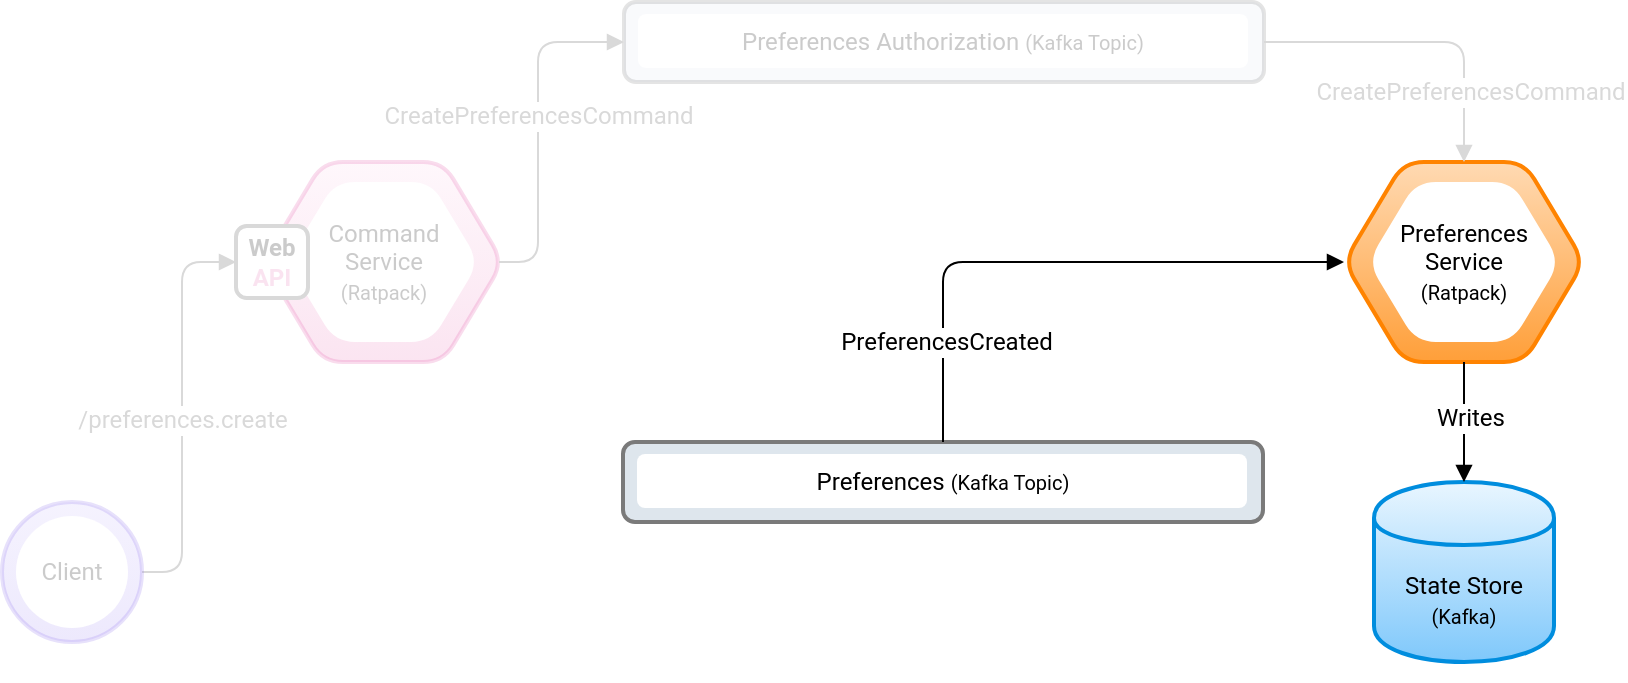 <mxfile version="12.6.5" type="device"><diagram id="gumVjUJAdA8jJtAWi2tG" name="Page-1"><mxGraphModel dx="946" dy="680" grid="1" gridSize="10" guides="1" tooltips="1" connect="1" arrows="1" fold="1" page="1" pageScale="1.1" pageWidth="827" pageHeight="1169" math="0" shadow="0" extFonts="Roboto^https://fonts.googleapis.com/css?family=Roboto"><root><mxCell id="0"/><mxCell id="1" parent="0"/><mxCell id="iTnnz1jXLDBbId_D0GkB-112" value="" style="shape=hexagon;perimeter=hexagonPerimeter2;whiteSpace=wrap;html=1;strokeWidth=2;fillColor=#FFDAB3;gradientColor=#FF9F39;rounded=1;comic=0;strokeColor=#ff8300;" parent="1" vertex="1"><mxGeometry x="701" y="140" width="120" height="100" as="geometry"/></mxCell><mxCell id="iTnnz1jXLDBbId_D0GkB-113" value="Preferences&lt;br&gt;Service&lt;br&gt;&lt;font style=&quot;font-size: 10px&quot;&gt;(Ratpack)&lt;/font&gt;" style="shape=hexagon;perimeter=hexagonPerimeter2;whiteSpace=wrap;html=1;strokeWidth=1;fillColor=#FFFFFF;gradientColor=#FFFFFF;dashed=1;fontFamily=Roboto;FType=g;rounded=1;comic=0;strokeColor=none;" parent="1" vertex="1"><mxGeometry x="713" y="150" width="96" height="80" as="geometry"/></mxCell><mxCell id="iTnnz1jXLDBbId_D0GkB-114" value="&lt;font face=&quot;Roboto&quot;&gt;State Store&lt;br&gt;&lt;font style=&quot;font-size: 10px&quot;&gt;(Kafka)&lt;/font&gt;&lt;/font&gt;" style="shape=cylinder;whiteSpace=wrap;html=1;boundedLbl=1;backgroundOutline=1;strokeWidth=2;fillColor=#E9F6FF;gradientColor=#7FC8FB;shadow=0;strokeColor=#008dde;" parent="1" vertex="1"><mxGeometry x="716" y="300" width="90" height="90" as="geometry"/></mxCell><mxCell id="iTnnz1jXLDBbId_D0GkB-117" style="edgeStyle=orthogonalEdgeStyle;rounded=0;orthogonalLoop=1;jettySize=auto;html=1;exitX=0.5;exitY=1;exitDx=0;exitDy=0;startArrow=block;startFill=1;endArrow=block;endFill=1;" parent="1" source="iTnnz1jXLDBbId_D0GkB-114" target="iTnnz1jXLDBbId_D0GkB-114" edge="1"><mxGeometry relative="1" as="geometry"/></mxCell><mxCell id="iTnnz1jXLDBbId_D0GkB-120" value="" style="shape=hexagon;perimeter=hexagonPerimeter2;whiteSpace=wrap;html=1;strokeWidth=2;fillColor=#FCD8ED;gradientColor=#EA7AB9;rounded=1;comic=0;strokeColor=#de53a3;textOpacity=20;opacity=20" parent="1" vertex="1"><mxGeometry x="160.5" y="140" width="120" height="100" as="geometry"/></mxCell><mxCell id="iTnnz1jXLDBbId_D0GkB-121" value="Command&lt;br&gt;Service&lt;br&gt;&lt;font style=&quot;font-size: 10px&quot;&gt;(Ratpack)&lt;/font&gt;" style="shape=hexagon;perimeter=hexagonPerimeter2;whiteSpace=wrap;html=1;strokeWidth=1;fillColor=#FFFFFF;gradientColor=#FFFFFF;dashed=1;fontFamily=Roboto;FType=g;rounded=1;comic=0;strokeColor=none;textOpacity=20;" parent="1" vertex="1"><mxGeometry x="172.5" y="150" width="96" height="80" as="geometry"/></mxCell><mxCell id="iTnnz1jXLDBbId_D0GkB-133" value="&lt;font face=&quot;Roboto&quot;&gt;&lt;b&gt;Web&lt;/b&gt;&lt;br&gt;&lt;font color=&quot;#ea7ab9&quot;&gt;&lt;b&gt;API&lt;/b&gt;&lt;/font&gt;&lt;/font&gt;" style="rounded=1;whiteSpace=wrap;html=1;shadow=0;comic=0;strokeWidth=2;fillColor=#FFF;gradientColor=none;textOpacity=20;strokeColor=#D9D9D9;" parent="1" vertex="1"><mxGeometry x="147" y="172" width="36" height="36" as="geometry"/></mxCell><mxCell id="iTnnz1jXLDBbId_D0GkB-136" value="" style="endArrow=none;html=1;entryX=1;entryY=0.5;entryDx=0;entryDy=0;endFill=0;exitX=0;exitY=0.5;exitDx=0;exitDy=0;edgeStyle=orthogonalEdgeStyle;startArrow=block;startFill=1;textOpacity=20;strokeColor=#D9D9D9;" parent="1" source="iTnnz1jXLDBbId_D0GkB-133" target="iTnnz1jXLDBbId_D0GkB-138" edge="1"><mxGeometry width="50" height="50" relative="1" as="geometry"><mxPoint x="121" y="430" as="sourcePoint"/><mxPoint x="171" y="380" as="targetPoint"/><Array as="points"><mxPoint x="120" y="190"/><mxPoint x="120" y="345"/></Array></mxGeometry></mxCell><mxCell id="iTnnz1jXLDBbId_D0GkB-137" value="&lt;font face=&quot;Roboto&quot; color=&quot;#d9d9d9&quot;&gt;/preferences.create&lt;/font&gt;" style="text;html=1;align=center;verticalAlign=middle;resizable=0;points=[];labelBackgroundColor=#ffffff;" parent="iTnnz1jXLDBbId_D0GkB-136" vertex="1" connectable="0"><mxGeometry x="-0.012" y="-2" relative="1" as="geometry"><mxPoint x="2" y="6" as="offset"/></mxGeometry></mxCell><mxCell id="iTnnz1jXLDBbId_D0GkB-138" value="" style="ellipse;whiteSpace=wrap;html=1;aspect=fixed;rounded=1;shadow=0;comic=0;strokeColor=#856aeb;strokeWidth=2;fillColor=#A590F3;gradientColor=#CDC1FB;gradientDirection=north;textOpacity=20;opacity=20" parent="1" vertex="1"><mxGeometry x="30" y="310" width="70" height="70" as="geometry"/></mxCell><mxCell id="iTnnz1jXLDBbId_D0GkB-139" value="&lt;font face=&quot;Roboto&quot;&gt;Client&lt;/font&gt;" style="ellipse;whiteSpace=wrap;html=1;aspect=fixed;rounded=1;shadow=0;comic=0;strokeColor=none;strokeWidth=1;fillColor=#FFF;gradientColor=none;textOpacity=20;" parent="1" vertex="1"><mxGeometry x="37" y="317" width="56" height="56" as="geometry"/></mxCell><mxCell id="AZfqSaY4zxA6dxe2oFzg-1" value="" style="rounded=1;whiteSpace=wrap;html=1;strokeWidth=2;fillColor=#DEE6ED;gradientColor=none;strokeColor=#7A7A7A;textOpacity=20;opacity=20" parent="1" vertex="1"><mxGeometry x="341" y="60" width="320" height="40" as="geometry"/></mxCell><mxCell id="AZfqSaY4zxA6dxe2oFzg-2" value="&lt;font face=&quot;Roboto&quot;&gt;Preferences Authorization &lt;font style=&quot;font-size: 10px&quot;&gt;(Kafka Topic)&lt;/font&gt;&lt;/font&gt;" style="rounded=1;whiteSpace=wrap;html=1;strokeWidth=1;fillColor=#FFFFFF;gradientColor=none;dashed=1;perimeterSpacing=0;strokeColor=none;textOpacity=20;" parent="1" vertex="1"><mxGeometry x="348" y="66" width="305" height="27" as="geometry"/></mxCell><mxCell id="AZfqSaY4zxA6dxe2oFzg-3" value="" style="endArrow=none;html=1;entryX=1;entryY=0.5;entryDx=0;entryDy=0;endFill=0;edgeStyle=orthogonalEdgeStyle;startArrow=block;startFill=1;exitX=0;exitY=0.5;exitDx=0;exitDy=0;strokeColor=#D9D9D9;" parent="1" edge="1" source="AZfqSaY4zxA6dxe2oFzg-1"><mxGeometry width="50" height="50" relative="1" as="geometry"><mxPoint x="330" y="80" as="sourcePoint"/><mxPoint x="278.5" y="190" as="targetPoint"/><Array as="points"><mxPoint x="298" y="80"/><mxPoint x="298" y="190"/></Array></mxGeometry></mxCell><mxCell id="AZfqSaY4zxA6dxe2oFzg-4" value="&lt;font face=&quot;Roboto&quot;&gt;CreatePreferencesCommand&lt;/font&gt;" style="text;html=1;align=center;verticalAlign=middle;resizable=0;points=[];labelBackgroundColor=#ffffff;fontColor=#D9D9D9;" parent="AZfqSaY4zxA6dxe2oFzg-3" vertex="1" connectable="0"><mxGeometry x="-0.012" y="-2" relative="1" as="geometry"><mxPoint x="2" y="-5" as="offset"/></mxGeometry></mxCell><mxCell id="AZfqSaY4zxA6dxe2oFzg-5" value="" style="endArrow=block;html=1;exitX=1;exitY=0.5;exitDx=0;exitDy=0;edgeStyle=orthogonalEdgeStyle;entryX=0.5;entryY=0;entryDx=0;entryDy=0;endFill=1;strokeColor=#D9D9D9;" parent="1" source="AZfqSaY4zxA6dxe2oFzg-1" target="iTnnz1jXLDBbId_D0GkB-112" edge="1"><mxGeometry width="50" height="50" relative="1" as="geometry"><mxPoint x="550" y="250" as="sourcePoint"/><mxPoint x="660" y="170" as="targetPoint"/><Array as="points"><mxPoint x="761" y="80"/></Array></mxGeometry></mxCell><mxCell id="AZfqSaY4zxA6dxe2oFzg-7" value="&lt;span style=&quot;font-family: &amp;#34;roboto&amp;#34;&quot;&gt;&lt;font color=&quot;#d9d9d9&quot;&gt;CreatePreferencesCommand&lt;/font&gt;&lt;/span&gt;" style="text;html=1;align=center;verticalAlign=middle;resizable=0;points=[];labelBackgroundColor=#ffffff;" parent="AZfqSaY4zxA6dxe2oFzg-5" vertex="1" connectable="0"><mxGeometry x="0.298" y="-22" relative="1" as="geometry"><mxPoint x="25" y="21" as="offset"/></mxGeometry></mxCell><mxCell id="npqd5ieNXIIDg-J-9cIx-3" value="" style="rounded=1;whiteSpace=wrap;html=1;strokeWidth=2;fillColor=#DEE6ED;gradientColor=none;strokeColor=#7A7A7A;" vertex="1" parent="1"><mxGeometry x="340.5" y="280" width="320" height="40" as="geometry"/></mxCell><mxCell id="npqd5ieNXIIDg-J-9cIx-4" value="&lt;font face=&quot;Roboto&quot;&gt;Preferences&amp;nbsp;&lt;font style=&quot;font-size: 10px&quot;&gt;(Kafka Topic)&lt;/font&gt;&lt;/font&gt;" style="rounded=1;whiteSpace=wrap;html=1;strokeWidth=1;fillColor=#FFFFFF;gradientColor=none;dashed=1;perimeterSpacing=0;strokeColor=none;" vertex="1" parent="1"><mxGeometry x="347.5" y="286" width="305" height="27" as="geometry"/></mxCell><mxCell id="npqd5ieNXIIDg-J-9cIx-5" value="" style="endArrow=none;startArrow=block;html=1;entryX=0.5;entryY=1;entryDx=0;entryDy=0;exitX=0.5;exitY=0;exitDx=0;exitDy=0;startFill=1;endFill=0;" edge="1" parent="1" source="iTnnz1jXLDBbId_D0GkB-114" target="iTnnz1jXLDBbId_D0GkB-112"><mxGeometry width="50" height="50" relative="1" as="geometry"><mxPoint x="610" y="530" as="sourcePoint"/><mxPoint x="660" y="480" as="targetPoint"/></mxGeometry></mxCell><mxCell id="npqd5ieNXIIDg-J-9cIx-6" value="&lt;font face=&quot;Roboto&quot;&gt;Writes&lt;/font&gt;" style="text;html=1;align=center;verticalAlign=middle;resizable=0;points=[];labelBackgroundColor=#ffffff;" vertex="1" connectable="0" parent="npqd5ieNXIIDg-J-9cIx-5"><mxGeometry x="0.067" y="-3" relative="1" as="geometry"><mxPoint as="offset"/></mxGeometry></mxCell><mxCell id="npqd5ieNXIIDg-J-9cIx-7" value="" style="endArrow=none;html=1;edgeStyle=orthogonalEdgeStyle;entryX=0.5;entryY=0;entryDx=0;entryDy=0;endFill=0;exitX=0;exitY=0.5;exitDx=0;exitDy=0;startArrow=block;startFill=1;" edge="1" parent="1" source="iTnnz1jXLDBbId_D0GkB-112" target="npqd5ieNXIIDg-J-9cIx-3"><mxGeometry width="50" height="50" relative="1" as="geometry"><mxPoint x="670" y="190" as="sourcePoint"/><mxPoint x="480" y="240" as="targetPoint"/><Array as="points"><mxPoint x="501" y="190"/></Array></mxGeometry></mxCell><mxCell id="npqd5ieNXIIDg-J-9cIx-8" value="&lt;span style=&quot;font-family: &amp;#34;roboto&amp;#34;&quot;&gt;PreferencesCreated&lt;br&gt;&lt;/span&gt;" style="text;html=1;align=center;verticalAlign=middle;resizable=0;points=[];labelBackgroundColor=#ffffff;" vertex="1" connectable="0" parent="npqd5ieNXIIDg-J-9cIx-7"><mxGeometry x="0.298" y="-22" relative="1" as="geometry"><mxPoint x="-11" y="62" as="offset"/></mxGeometry></mxCell></root></mxGraphModel></diagram></mxfile>